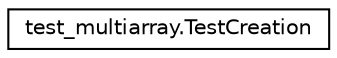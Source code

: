 digraph "Graphical Class Hierarchy"
{
 // LATEX_PDF_SIZE
  edge [fontname="Helvetica",fontsize="10",labelfontname="Helvetica",labelfontsize="10"];
  node [fontname="Helvetica",fontsize="10",shape=record];
  rankdir="LR";
  Node0 [label="test_multiarray.TestCreation",height=0.2,width=0.4,color="black", fillcolor="white", style="filled",URL="$classtest__multiarray_1_1TestCreation.html",tooltip=" "];
}
